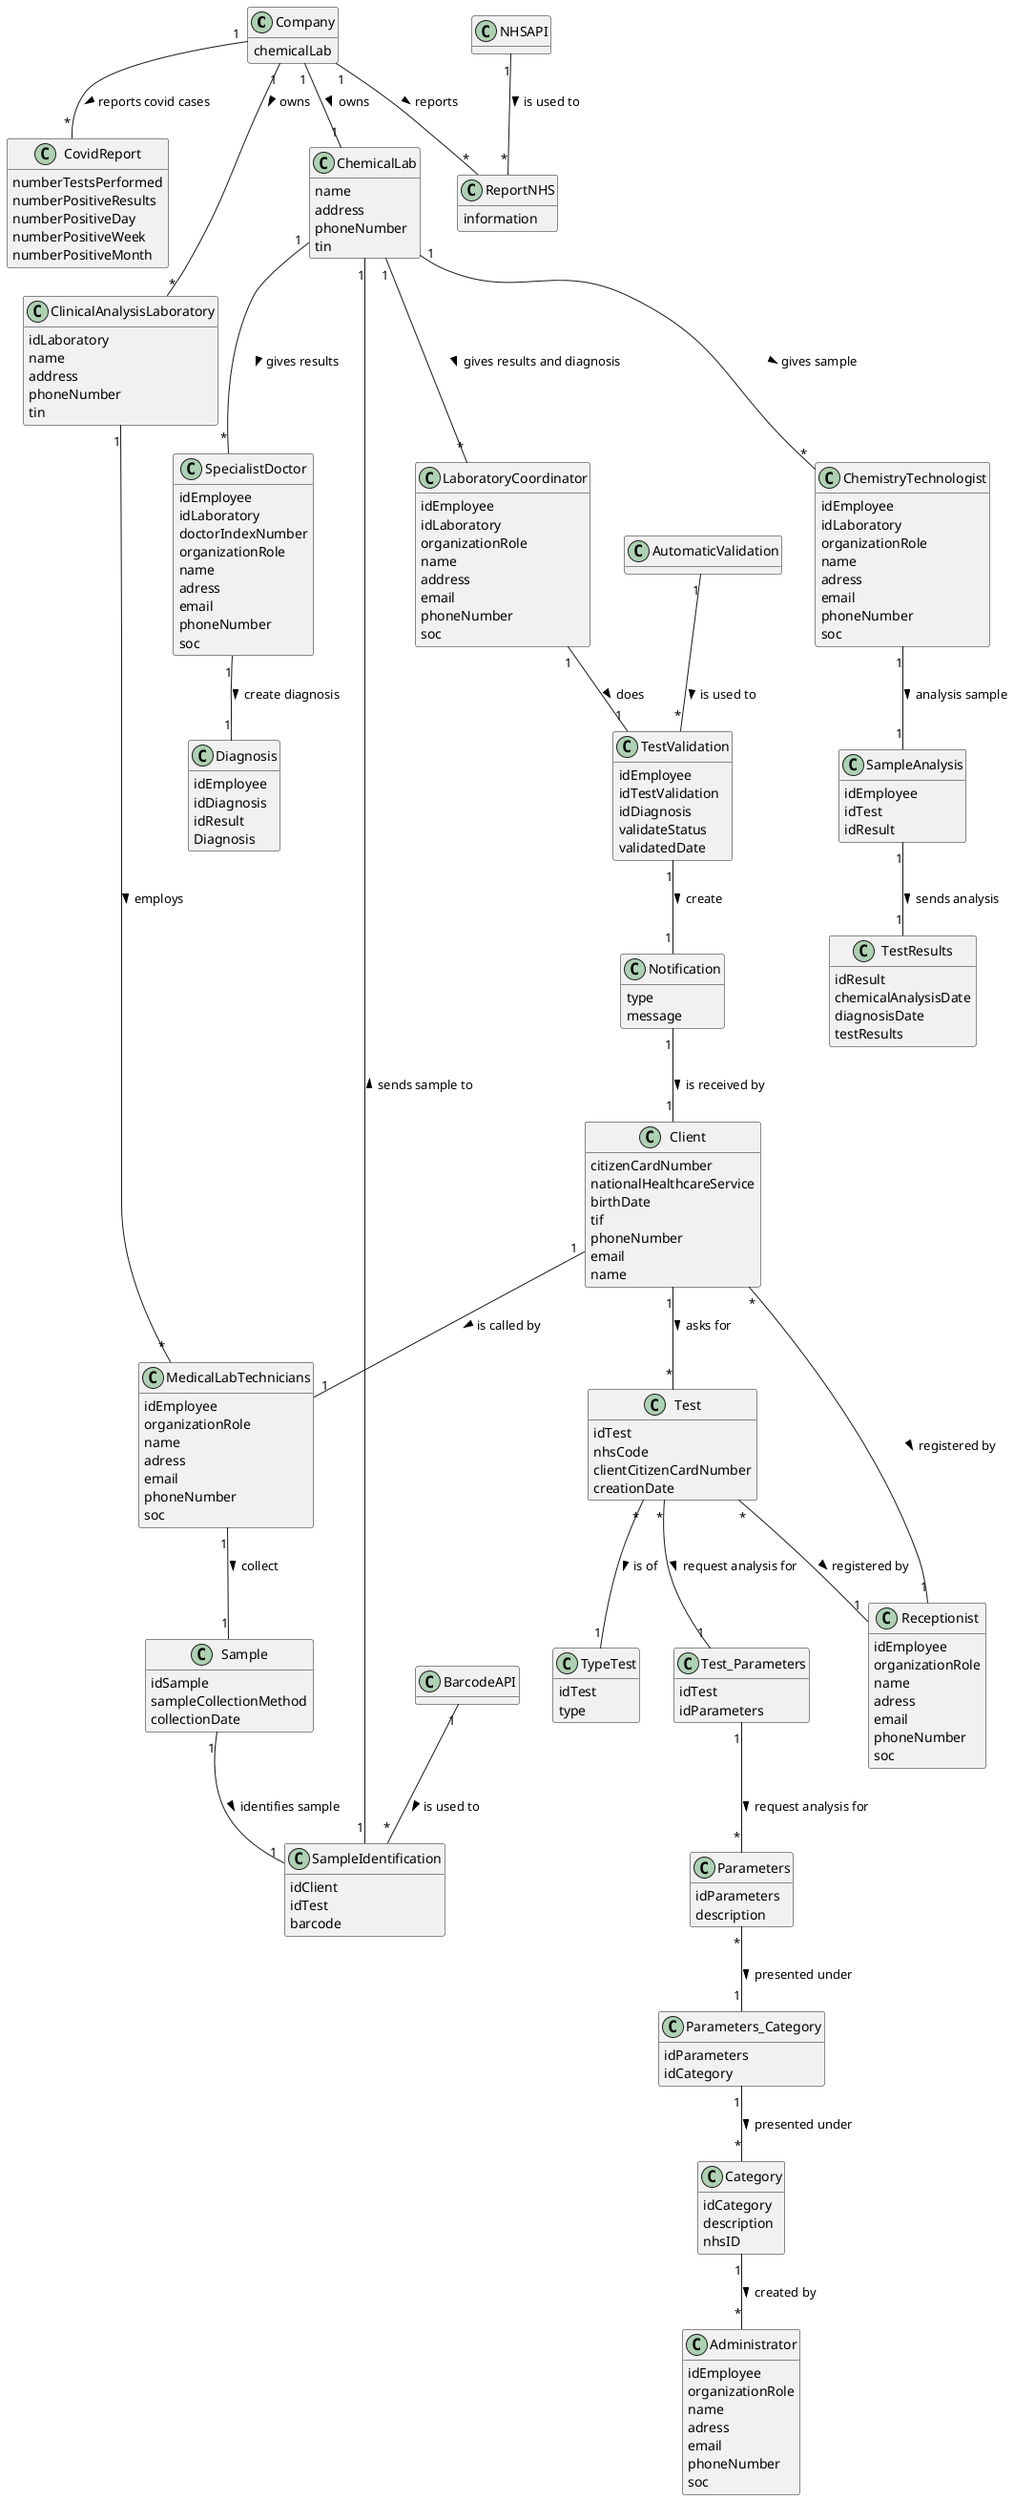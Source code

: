 @startuml
hide methods
top to bottom direction
skinparam classAttributeIconSize 0


class Company {
    chemicalLab
}

class ChemicalLab {
    name
    address
    phoneNumber
    tin
}

class ClinicalAnalysisLaboratory {
    idLaboratory
    name
    address
    phoneNumber
    tin
}

class CovidReport {
    numberTestsPerformed
    numberPositiveResults
    numberPositiveDay
    numberPositiveWeek
    numberPositiveMonth
}

class SampleIdentification {
    idClient
    idTest
    barcode
}

class Sample{
    idSample
    sampleCollectionMethod
    collectionDate
}

class Test{
    idTest
    nhsCode
    clientCitizenCardNumber
    creationDate
}

class TypeTest{
    idTest
    type
}

class SampleAnalysis {
    idEmployee
    idTest
    idResult
}

class TestResults {
    idResult
    chemicalAnalysisDate
    diagnosisDate
    testResults
}

class Diagnosis{
    idEmployee
    idDiagnosis
    idResult
    Diagnosis
}

class TestValidation {
    idEmployee
    idTestValidation
    idDiagnosis
    validateStatus
    validatedDate
}

class Client {
    citizenCardNumber
    nationalHealthcareService
    birthDate
    tif
    phoneNumber
    email
    name
}

class Administrator{
    idEmployee
    organizationRole
    name
    adress
    email
    phoneNumber
    soc
}

class Receptionist {
    idEmployee
    organizationRole
    name
    adress
    email
    phoneNumber
    soc
}

class MedicalLabTechnicians{
    idEmployee
    organizationRole
    name
    adress
    email
    phoneNumber
    soc
}

class ChemistryTechnologist{
    idEmployee
    idLaboratory
    organizationRole
    name
    adress
    email
    phoneNumber
    soc
}

class SpecialistDoctor{
    idEmployee
    idLaboratory
    doctorIndexNumber
    organizationRole
    name
    adress
    email
    phoneNumber
    soc
}

class LaboratoryCoordinator{
    idEmployee
    idLaboratory
    organizationRole
    name
    address
    email
    phoneNumber
    soc
}

class Parameters{
    idParameters
    description
}



class Category{
    idCategory
    description
    nhsID
}

class Test_Parameters{
    idTest
    idParameters
}

class Parameters_Category{
    idParameters
    idCategory
}

class Notification{
    type
    message
}

class ReportNHS{
    information
}

class NHSAPI{

}

class BarcodeAPI{

}

class AutomaticValidation{

}

Company "1" -- "1" ChemicalLab : owns >
Company "1" -- "*" ClinicalAnalysisLaboratory : owns >
Client "*" -- "1" Receptionist : registered by >
Client "1" -- "*" Test : asks for >
Test "*" -- "1" Receptionist : registered by >
Test "*" -- "1" Test_Parameters : request analysis for >
Test_Parameters "1" -- "*" Parameters : request analysis for >
Parameters "*" -- "1" Parameters_Category : presented under >
Parameters_Category "1" -- "*" Category : presented under >
Category "1" -- "*" Administrator : created by >
Client "1" -- "1" MedicalLabTechnicians : is called by >
MedicalLabTechnicians "1" -- "1" Sample : collect >
Sample "1" -- "1" SampleIdentification : identifies sample >
ClinicalAnalysisLaboratory "1" -- "*" MedicalLabTechnicians : employs >
SampleIdentification "1" -- "1" ChemicalLab : sends sample to >
Company "1" -- "*" CovidReport : reports covid cases >
ChemicalLab "1" -- "*" ChemistryTechnologist : gives sample >
ChemicalLab "1" -- "*" SpecialistDoctor : gives results >
SpecialistDoctor "1" -- "1" Diagnosis : create diagnosis >
ChemistryTechnologist "1" -- "1" SampleAnalysis : analysis sample >
SampleAnalysis "1" -- "1" TestResults : sends analysis >
ChemicalLab "1" -- "*" LaboratoryCoordinator : gives results and diagnosis >
LaboratoryCoordinator "1" -- "1" TestValidation : does >
TestValidation "1" -- "1" Notification : create >
Notification "1" -- "1" Client : is received by >
Company "1" -- "*" ReportNHS : reports >
NHSAPI "1" -- "*" ReportNHS : is used to >
BarcodeAPI "1" -- "*" SampleIdentification : is used to >
AutomaticValidation "1" -- "*" TestValidation : is used to >
Test "*" -- "1" TypeTest : is of >
@enduml